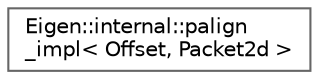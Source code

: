digraph "类继承关系图"
{
 // LATEX_PDF_SIZE
  bgcolor="transparent";
  edge [fontname=Helvetica,fontsize=10,labelfontname=Helvetica,labelfontsize=10];
  node [fontname=Helvetica,fontsize=10,shape=box,height=0.2,width=0.4];
  rankdir="LR";
  Node0 [id="Node000000",label="Eigen::internal::palign\l_impl\< Offset, Packet2d \>",height=0.2,width=0.4,color="grey40", fillcolor="white", style="filled",URL="$struct_eigen_1_1internal_1_1palign__impl_3_01_offset_00_01_packet2d_01_4.html",tooltip=" "];
}
